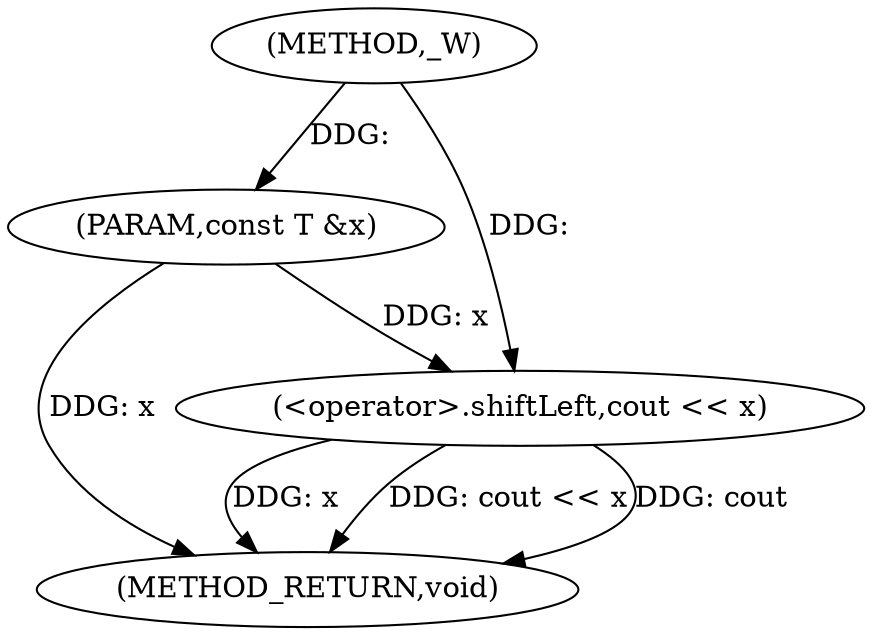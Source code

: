 digraph "_W" {  
"1000163" [label = "(METHOD,_W)" ]
"1000169" [label = "(METHOD_RETURN,void)" ]
"1000164" [label = "(PARAM,const T &x)" ]
"1000166" [label = "(<operator>.shiftLeft,cout << x)" ]
  "1000164" -> "1000169"  [ label = "DDG: x"] 
  "1000166" -> "1000169"  [ label = "DDG: x"] 
  "1000166" -> "1000169"  [ label = "DDG: cout << x"] 
  "1000166" -> "1000169"  [ label = "DDG: cout"] 
  "1000163" -> "1000164"  [ label = "DDG: "] 
  "1000163" -> "1000166"  [ label = "DDG: "] 
  "1000164" -> "1000166"  [ label = "DDG: x"] 
}
